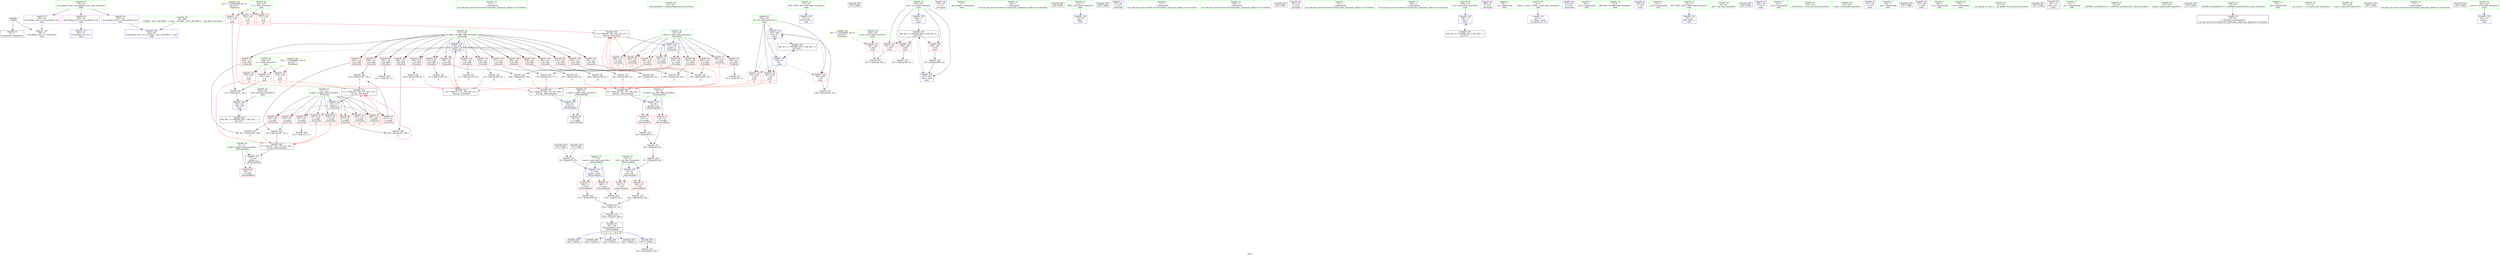 digraph "SVFG" {
	label="SVFG";

	Node0x556ca2ea41d0 [shape=record,color=grey,label="{NodeID: 0\nNullPtr}"];
	Node0x556ca2ea41d0 -> Node0x556ca2ebf990[style=solid];
	Node0x556ca2ea41d0 -> Node0x556ca2ec4af0[style=solid];
	Node0x556ca2ebe770 [shape=record,color=red,label="{NodeID: 97\n148\<--123\n\<--ile.addr\n_Z5reachiii\n}"];
	Node0x556ca2ebe770 -> Node0x556ca2ecd700[style=solid];
	Node0x556ca2ebc7b0 [shape=record,color=green,label="{NodeID: 14\n85\<--1\n\<--dummyObj\nCan only get source location for instruction, argument, global var or function.}"];
	Node0x556ca2ebf2d0 [shape=record,color=red,label="{NodeID: 111\n251\<--224\n\<--x\nmain\n}"];
	Node0x556ca2ebf2d0 -> Node0x556ca2eccf80[style=solid];
	Node0x556ca2ebd570 [shape=record,color=green,label="{NodeID: 28\n63\<--64\n_Z9reachableiii\<--_Z9reachableiii_field_insensitive\n}"];
	Node0x556ca2ee3570 [shape=record,color=black,label="{NodeID: 291\n182 = PHI(65, )\n}"];
	Node0x556ca2ec46f0 [shape=record,color=blue,label="{NodeID: 125\n13\<--11\nBUF_POS\<--\nGlob }"];
	Node0x556ca2ebe1c0 [shape=record,color=green,label="{NodeID: 42\n224\<--225\nx\<--x_field_insensitive\nmain\n}"];
	Node0x556ca2ebe1c0 -> Node0x556ca2ebf2d0[style=solid];
	Node0x556ca2ebe1c0 -> Node0x556ca2ebf3a0[style=solid];
	Node0x556ca2ebe1c0 -> Node0x556ca2ebf470[style=solid];
	Node0x556ca2ee4520 [shape=record,color=black,label="{NodeID: 305\n272 = PHI()\n}"];
	Node0x556ca2ecb300 [shape=record,color=grey,label="{NodeID: 222\n84 = Binary(83, 85, )\n}"];
	Node0x556ca2ecb300 -> Node0x556ca2ecb180[style=solid];
	Node0x556ca2ec5340 [shape=record,color=blue,label="{NodeID: 139\n230\<--11\ntest\<--\nmain\n}"];
	Node0x556ca2ec5340 -> Node0x556ca2ed68f0[style=dashed];
	Node0x556ca2ebfe00 [shape=record,color=purple,label="{NodeID: 56\n153\<--18\n\<--.str\n_Z5reachiii\n}"];
	Node0x556ca2ecc800 [shape=record,color=grey,label="{NodeID: 236\n270 = Binary(269, 85, )\n}"];
	Node0x556ca2ec09f0 [shape=record,color=red,label="{NodeID: 70\n82\<--73\n\<--ile.addr\n_Z9reachableiii\n}"];
	Node0x556ca2ec09f0 -> Node0x556ca2ecb180[style=solid];
	Node0x556ca2ecdd00 [shape=record,color=grey,label="{NodeID: 250\n100 = cmp(98, 99, )\n}"];
	Node0x556ca2ec1550 [shape=record,color=red,label="{NodeID: 84\n202\<--119\n\<--x.addr\n_Z5reachiii\n}"];
	Node0x556ca2ec1550 -> Node0x556ca2ecbc00[style=solid];
	Node0x556ca2eb6660 [shape=record,color=green,label="{NodeID: 1\n7\<--1\n__dso_handle\<--dummyObj\nGlob }"];
	Node0x556ca2ebe840 [shape=record,color=red,label="{NodeID: 98\n150\<--123\n\<--ile.addr\n_Z5reachiii\n}"];
	Node0x556ca2ebe840 -> Node0x556ca2ecd580[style=solid];
	Node0x556ca2ebc870 [shape=record,color=green,label="{NodeID: 15\n88\<--1\n\<--dummyObj\nCan only get source location for instruction, argument, global var or function.}"];
	Node0x556ca2ebf3a0 [shape=record,color=red,label="{NodeID: 112\n258\<--224\n\<--x\nmain\n|{<s0>20}}"];
	Node0x556ca2ebf3a0:s0 -> Node0x556ca2ee46c0[style=solid,color=red];
	Node0x556ca2ebd670 [shape=record,color=green,label="{NodeID: 29\n69\<--70\nx.addr\<--x.addr_field_insensitive\n_Z9reachableiii\n}"];
	Node0x556ca2ebd670 -> Node0x556ca2ec0850[style=solid];
	Node0x556ca2ebd670 -> Node0x556ca2ec4bf0[style=solid];
	Node0x556ca2ee36d0 [shape=record,color=black,label="{NodeID: 292\n192 = PHI()\n}"];
	Node0x556ca2ec47f0 [shape=record,color=blue,label="{NodeID: 126\n15\<--16\nZZZ\<--\nGlob }"];
	Node0x556ca2ebe290 [shape=record,color=green,label="{NodeID: 43\n226\<--227\ny\<--y_field_insensitive\nmain\n}"];
	Node0x556ca2ebe290 -> Node0x556ca2ebf540[style=solid];
	Node0x556ca2ebe290 -> Node0x556ca2ebf610[style=solid];
	Node0x556ca2ebe290 -> Node0x556ca2ec3f70[style=solid];
	Node0x556ca2ee45f0 [shape=record,color=black,label="{NodeID: 306\n278 = PHI()\n}"];
	Node0x556ca2ecb480 [shape=record,color=grey,label="{NodeID: 223\n105 = Binary(104, 88, )\n}"];
	Node0x556ca2ecb480 -> Node0x556ca2ecd880[style=solid];
	Node0x556ca2ec5410 [shape=record,color=blue,label="{NodeID: 140\n232\<--253\nodl\<--add\nmain\n}"];
	Node0x556ca2ec5410 -> Node0x556ca2ed6df0[style=dashed];
	Node0x556ca2ebfed0 [shape=record,color=purple,label="{NodeID: 57\n173\<--20\n\<--.str.1\n_Z5reachiii\n}"];
	Node0x556ca2ecc980 [shape=record,color=grey,label="{NodeID: 237\n266 = Binary(265, 85, )\n}"];
	Node0x556ca2ecc980 -> Node0x556ca2ec5680[style=solid];
	Node0x556ca2ec0ac0 [shape=record,color=red,label="{NodeID: 71\n83\<--73\n\<--ile.addr\n_Z9reachableiii\n}"];
	Node0x556ca2ec0ac0 -> Node0x556ca2ecb300[style=solid];
	Node0x556ca2ecde80 [shape=record,color=grey,label="{NodeID: 251\n129 = cmp(128, 11, )\n}"];
	Node0x556ca2ec1620 [shape=record,color=red,label="{NodeID: 85\n131\<--121\n\<--y.addr\n_Z5reachiii\n}"];
	Node0x556ca2ec1620 -> Node0x556ca2ecda00[style=solid];
	Node0x556ca2eb5710 [shape=record,color=green,label="{NodeID: 2\n11\<--1\n\<--dummyObj\nCan only get source location for instruction, argument, global var or function.}"];
	Node0x556ca2ebe910 [shape=record,color=red,label="{NodeID: 99\n160\<--123\n\<--ile.addr\n_Z5reachiii\n}"];
	Node0x556ca2ebe910 -> Node0x556ca2ecc500[style=solid];
	Node0x556ca2ebc970 [shape=record,color=green,label="{NodeID: 16\n109\<--1\n\<--dummyObj\nCan only get source location for instruction, argument, global var or function.}"];
	Node0x556ca2ebf470 [shape=record,color=red,label="{NodeID: 113\n273\<--224\n\<--x\nmain\n|{<s0>22}}"];
	Node0x556ca2ebf470:s0 -> Node0x556ca2ee59f0[style=solid,color=red];
	Node0x556ca2ebd740 [shape=record,color=green,label="{NodeID: 30\n71\<--72\ny.addr\<--y.addr_field_insensitive\n_Z9reachableiii\n}"];
	Node0x556ca2ebd740 -> Node0x556ca2ec0920[style=solid];
	Node0x556ca2ebd740 -> Node0x556ca2ec4cc0[style=solid];
	Node0x556ca2ee37a0 [shape=record,color=black,label="{NodeID: 293\n48 = PHI()\n}"];
	Node0x556ca2ec48f0 [shape=record,color=blue,label="{NodeID: 127\n292\<--37\nllvm.global_ctors_0\<--\nGlob }"];
	Node0x556ca2ebe360 [shape=record,color=green,label="{NodeID: 44\n228\<--229\ntests\<--tests_field_insensitive\nmain\n}"];
	Node0x556ca2ebe360 -> Node0x556ca2ec4040[style=solid];
	Node0x556ca2ee46c0 [shape=record,color=black,label="{NodeID: 307\n66 = PHI(138, 158, 178, 196, 258, )\n0th arg _Z9reachableiii }"];
	Node0x556ca2ee46c0 -> Node0x556ca2ec4bf0[style=solid];
	Node0x556ca2ecb600 [shape=record,color=grey,label="{NodeID: 224\n103 = Binary(102, 88, )\n}"];
	Node0x556ca2ecb600 -> Node0x556ca2ecd880[style=solid];
	Node0x556ca2ec54e0 [shape=record,color=blue,label="{NodeID: 141\n234\<--11\nile\<--\nmain\n}"];
	Node0x556ca2ec54e0 -> Node0x556ca2ec4380[style=dashed];
	Node0x556ca2ec54e0 -> Node0x556ca2ec4450[style=dashed];
	Node0x556ca2ec54e0 -> Node0x556ca2ec4520[style=dashed];
	Node0x556ca2ec54e0 -> Node0x556ca2ec5680[style=dashed];
	Node0x556ca2ec54e0 -> Node0x556ca2ed72f0[style=dashed];
	Node0x556ca2ebffa0 [shape=record,color=purple,label="{NodeID: 58\n191\<--22\n\<--.str.2\n_Z5reachiii\n}"];
	Node0x556ca2eccb00 [shape=record,color=grey,label="{NodeID: 238\n186 = Binary(184, 185, )\n|{<s0>12}}"];
	Node0x556ca2eccb00:s0 -> Node0x556ca2ee59f0[style=solid,color=red];
	Node0x556ca2ec0b90 [shape=record,color=red,label="{NodeID: 72\n99\<--75\n\<--odl\n_Z9reachableiii\n}"];
	Node0x556ca2ec0b90 -> Node0x556ca2ecdd00[style=solid];
	Node0x556ca2ece000 [shape=record,color=grey,label="{NodeID: 252\n247 = cmp(245, 246, )\n}"];
	Node0x556ca2ec16f0 [shape=record,color=red,label="{NodeID: 86\n139\<--121\n\<--y.addr\n_Z5reachiii\n}"];
	Node0x556ca2ec16f0 -> Node0x556ca2ecbd80[style=solid];
	Node0x556ca2eb57a0 [shape=record,color=green,label="{NodeID: 3\n16\<--1\n\<--dummyObj\nCan only get source location for instruction, argument, global var or function.}"];
	Node0x556ca2ebe9e0 [shape=record,color=red,label="{NodeID: 100\n162\<--123\n\<--ile.addr\n_Z5reachiii\n}"];
	Node0x556ca2ebe9e0 -> Node0x556ca2ecc380[style=solid];
	Node0x556ca2ebca70 [shape=record,color=green,label="{NodeID: 17\n263\<--1\n\<--dummyObj\nCan only get source location for instruction, argument, global var or function.}"];
	Node0x556ca2ebf540 [shape=record,color=red,label="{NodeID: 114\n252\<--226\n\<--y\nmain\n}"];
	Node0x556ca2ebf540 -> Node0x556ca2eccf80[style=solid];
	Node0x556ca2ebd810 [shape=record,color=green,label="{NodeID: 31\n73\<--74\nile.addr\<--ile.addr_field_insensitive\n_Z9reachableiii\n}"];
	Node0x556ca2ebd810 -> Node0x556ca2ec09f0[style=solid];
	Node0x556ca2ebd810 -> Node0x556ca2ec0ac0[style=solid];
	Node0x556ca2ebd810 -> Node0x556ca2ec4d90[style=solid];
	Node0x556ca2ee3870 [shape=record,color=black,label="{NodeID: 294\n91 = PHI()\n}"];
	Node0x556ca2ee3870 -> Node0x556ca2ecb780[style=solid];
	Node0x556ca2ec49f0 [shape=record,color=blue,label="{NodeID: 128\n293\<--38\nllvm.global_ctors_1\<--_GLOBAL__sub_I_Arti1990_1_1.cpp\nGlob }"];
	Node0x556ca2ebe430 [shape=record,color=green,label="{NodeID: 45\n230\<--231\ntest\<--test_field_insensitive\nmain\n}"];
	Node0x556ca2ebe430 -> Node0x556ca2ec4110[style=solid];
	Node0x556ca2ebe430 -> Node0x556ca2ec41e0[style=solid];
	Node0x556ca2ebe430 -> Node0x556ca2ec42b0[style=solid];
	Node0x556ca2ebe430 -> Node0x556ca2ec5340[style=solid];
	Node0x556ca2ebe430 -> Node0x556ca2ec5750[style=solid];
	Node0x556ca2ee4ca0 [shape=record,color=black,label="{NodeID: 308\n67 = PHI(141, 161, 179, 197, 259, )\n1st arg _Z9reachableiii }"];
	Node0x556ca2ee4ca0 -> Node0x556ca2ec4cc0[style=solid];
	Node0x556ca2ecb780 [shape=record,color=grey,label="{NodeID: 225\n96 = Binary(91, 95, )\n}"];
	Node0x556ca2ecb780 -> Node0x556ca2ec4f30[style=solid];
	Node0x556ca2ec55b0 [shape=record,color=blue,label="{NodeID: 142\n236\<--11\nsum\<--\nmain\n}"];
	Node0x556ca2ec55b0 -> Node0x556ca2ed77f0[style=dashed];
	Node0x556ca2ec0070 [shape=record,color=purple,label="{NodeID: 59\n209\<--24\n\<--.str.3\n_Z5reachiii\n}"];
	Node0x556ca2eccc80 [shape=record,color=grey,label="{NodeID: 239\n171 = Binary(170, 85, )\n|{<s0>9}}"];
	Node0x556ca2eccc80:s0 -> Node0x556ca2ee5e70[style=solid,color=red];
	Node0x556ca2ec0c60 [shape=record,color=red,label="{NodeID: 73\n102\<--75\n\<--odl\n_Z9reachableiii\n}"];
	Node0x556ca2ec0c60 -> Node0x556ca2ecb600[style=solid];
	Node0x556ca2ed68f0 [shape=record,color=black,label="{NodeID: 253\nMR_26V_3 = PHI(MR_26V_4, MR_26V_2, )\npts\{231 \}\n}"];
	Node0x556ca2ed68f0 -> Node0x556ca2ec4110[style=dashed];
	Node0x556ca2ed68f0 -> Node0x556ca2ec41e0[style=dashed];
	Node0x556ca2ed68f0 -> Node0x556ca2ec42b0[style=dashed];
	Node0x556ca2ed68f0 -> Node0x556ca2ec5750[style=dashed];
	Node0x556ca2ec17c0 [shape=record,color=red,label="{NodeID: 87\n147\<--121\n\<--y.addr\n_Z5reachiii\n}"];
	Node0x556ca2ec17c0 -> Node0x556ca2ecd700[style=solid];
	Node0x556ca2eb5530 [shape=record,color=green,label="{NodeID: 4\n18\<--1\n.str\<--dummyObj\nGlob }"];
	Node0x556ca2ebeab0 [shape=record,color=red,label="{NodeID: 101\n168\<--123\n\<--ile.addr\n_Z5reachiii\n}"];
	Node0x556ca2ebeab0 -> Node0x556ca2ecce00[style=solid];
	Node0x556ca2ebcb70 [shape=record,color=green,label="{NodeID: 18\n4\<--6\n_ZStL8__ioinit\<--_ZStL8__ioinit_field_insensitive\nGlob }"];
	Node0x556ca2ebcb70 -> Node0x556ca2ebfd30[style=solid];
	Node0x556ca2ebf610 [shape=record,color=red,label="{NodeID: 115\n259\<--226\n\<--y\nmain\n|{<s0>20}}"];
	Node0x556ca2ebf610:s0 -> Node0x556ca2ee4ca0[style=solid,color=red];
	Node0x556ca2ebd8e0 [shape=record,color=green,label="{NodeID: 32\n75\<--76\nodl\<--odl_field_insensitive\n_Z9reachableiii\n}"];
	Node0x556ca2ebd8e0 -> Node0x556ca2ec0b90[style=solid];
	Node0x556ca2ebd8e0 -> Node0x556ca2ec0c60[style=solid];
	Node0x556ca2ebd8e0 -> Node0x556ca2ec4e60[style=solid];
	Node0x556ca2ee39d0 [shape=record,color=black,label="{NodeID: 295\n95 = PHI()\n}"];
	Node0x556ca2ee39d0 -> Node0x556ca2ecb780[style=solid];
	Node0x556ca2ec4af0 [shape=record,color=blue, style = dotted,label="{NodeID: 129\n294\<--3\nllvm.global_ctors_2\<--dummyVal\nGlob }"];
	Node0x556ca2ebe500 [shape=record,color=green,label="{NodeID: 46\n232\<--233\nodl\<--odl_field_insensitive\nmain\n}"];
	Node0x556ca2ebe500 -> Node0x556ca2ec5410[style=solid];
	Node0x556ca2ee5480 [shape=record,color=black,label="{NodeID: 309\n68 = PHI(143, 163, 181, 199, 260, )\n2nd arg _Z9reachableiii }"];
	Node0x556ca2ee5480 -> Node0x556ca2ec4d90[style=solid];
	Node0x556ca2ecb900 [shape=record,color=grey,label="{NodeID: 226\n281 = Binary(280, 85, )\n}"];
	Node0x556ca2ecb900 -> Node0x556ca2ec5750[style=solid];
	Node0x556ca2ec5680 [shape=record,color=blue,label="{NodeID: 143\n234\<--266\nile\<--inc\nmain\n}"];
	Node0x556ca2ec5680 -> Node0x556ca2ec4380[style=dashed];
	Node0x556ca2ec5680 -> Node0x556ca2ec4450[style=dashed];
	Node0x556ca2ec5680 -> Node0x556ca2ec4520[style=dashed];
	Node0x556ca2ec5680 -> Node0x556ca2ec5680[style=dashed];
	Node0x556ca2ec5680 -> Node0x556ca2ed72f0[style=dashed];
	Node0x556ca2ec0140 [shape=record,color=purple,label="{NodeID: 60\n212\<--26\n\<--.str.4\n_Z5reachiii\n}"];
	Node0x556ca2ecce00 [shape=record,color=grey,label="{NodeID: 240\n169 = Binary(167, 168, )\n|{<s0>9}}"];
	Node0x556ca2ecce00:s0 -> Node0x556ca2ee5c30[style=solid,color=red];
	Node0x556ca2ec0d30 [shape=record,color=red,label="{NodeID: 74\n98\<--77\n\<--suma\n_Z9reachableiii\n}"];
	Node0x556ca2ec0d30 -> Node0x556ca2ecdd00[style=solid];
	Node0x556ca2ed6df0 [shape=record,color=black,label="{NodeID: 254\nMR_28V_2 = PHI(MR_28V_3, MR_28V_1, )\npts\{233 \}\n}"];
	Node0x556ca2ed6df0 -> Node0x556ca2ec5410[style=dashed];
	Node0x556ca2ec1890 [shape=record,color=red,label="{NodeID: 88\n159\<--121\n\<--y.addr\n_Z5reachiii\n}"];
	Node0x556ca2ec1890 -> Node0x556ca2ecc500[style=solid];
	Node0x556ca2eb55c0 [shape=record,color=green,label="{NodeID: 5\n20\<--1\n.str.1\<--dummyObj\nGlob }"];
	Node0x556ca2ebeb80 [shape=record,color=red,label="{NodeID: 102\n170\<--123\n\<--ile.addr\n_Z5reachiii\n}"];
	Node0x556ca2ebeb80 -> Node0x556ca2eccc80[style=solid];
	Node0x556ca2ebcc70 [shape=record,color=green,label="{NodeID: 19\n8\<--9\nBUFOR\<--BUFOR_field_insensitive\nGlob }"];
	Node0x556ca2ec3f70 [shape=record,color=red,label="{NodeID: 116\n274\<--226\n\<--y\nmain\n|{<s0>22}}"];
	Node0x556ca2ec3f70:s0 -> Node0x556ca2ee5c30[style=solid,color=red];
	Node0x556ca2ebd9b0 [shape=record,color=green,label="{NodeID: 33\n77\<--78\nsuma\<--suma_field_insensitive\n_Z9reachableiii\n}"];
	Node0x556ca2ebd9b0 -> Node0x556ca2ec0d30[style=solid];
	Node0x556ca2ebd9b0 -> Node0x556ca2ec0e00[style=solid];
	Node0x556ca2ebd9b0 -> Node0x556ca2ec4f30[style=solid];
	Node0x556ca2ee3ad0 [shape=record,color=black,label="{NodeID: 296\n144 = PHI(65, )\n}"];
	Node0x556ca2ec4bf0 [shape=record,color=blue,label="{NodeID: 130\n69\<--66\nx.addr\<--x\n_Z9reachableiii\n}"];
	Node0x556ca2ec4bf0 -> Node0x556ca2ec0850[style=dashed];
	Node0x556ca2ebe5d0 [shape=record,color=green,label="{NodeID: 47\n234\<--235\nile\<--ile_field_insensitive\nmain\n}"];
	Node0x556ca2ebe5d0 -> Node0x556ca2ec4380[style=solid];
	Node0x556ca2ebe5d0 -> Node0x556ca2ec4450[style=solid];
	Node0x556ca2ebe5d0 -> Node0x556ca2ec4520[style=solid];
	Node0x556ca2ebe5d0 -> Node0x556ca2ec54e0[style=solid];
	Node0x556ca2ebe5d0 -> Node0x556ca2ec5680[style=solid];
	Node0x556ca2ee59f0 [shape=record,color=black,label="{NodeID: 310\n116 = PHI(146, 166, 186, 204, 273, )\n0th arg _Z5reachiii }"];
	Node0x556ca2ee59f0 -> Node0x556ca2ec5000[style=solid];
	Node0x556ca2ecba80 [shape=record,color=grey,label="{NodeID: 227\n178 = Binary(176, 177, )\n|{<s0>11}}"];
	Node0x556ca2ecba80:s0 -> Node0x556ca2ee46c0[style=solid,color=red];
	Node0x556ca2ec5750 [shape=record,color=blue,label="{NodeID: 144\n230\<--281\ntest\<--inc6\nmain\n}"];
	Node0x556ca2ec5750 -> Node0x556ca2ed68f0[style=dashed];
	Node0x556ca2ec0210 [shape=record,color=purple,label="{NodeID: 61\n239\<--28\n\<--.str.5\nmain\n}"];
	Node0x556ca2eccf80 [shape=record,color=grey,label="{NodeID: 241\n253 = Binary(251, 252, )\n}"];
	Node0x556ca2eccf80 -> Node0x556ca2ec5410[style=solid];
	Node0x556ca2ec0e00 [shape=record,color=red,label="{NodeID: 75\n104\<--77\n\<--suma\n_Z9reachableiii\n}"];
	Node0x556ca2ec0e00 -> Node0x556ca2ecb480[style=solid];
	Node0x556ca2ed72f0 [shape=record,color=black,label="{NodeID: 255\nMR_30V_2 = PHI(MR_30V_4, MR_30V_1, )\npts\{235 \}\n}"];
	Node0x556ca2ed72f0 -> Node0x556ca2ec54e0[style=dashed];
	Node0x556ca2ec1960 [shape=record,color=red,label="{NodeID: 89\n167\<--121\n\<--y.addr\n_Z5reachiii\n}"];
	Node0x556ca2ec1960 -> Node0x556ca2ecce00[style=solid];
	Node0x556ca2ea4030 [shape=record,color=green,label="{NodeID: 6\n22\<--1\n.str.2\<--dummyObj\nGlob }"];
	Node0x556ca2ebec50 [shape=record,color=red,label="{NodeID: 103\n177\<--123\n\<--ile.addr\n_Z5reachiii\n}"];
	Node0x556ca2ebec50 -> Node0x556ca2ecba80[style=solid];
	Node0x556ca2ebcd70 [shape=record,color=green,label="{NodeID: 20\n10\<--12\nBUF_SIZE\<--BUF_SIZE_field_insensitive\nGlob }"];
	Node0x556ca2ebcd70 -> Node0x556ca2ec45f0[style=solid];
	Node0x556ca2ec4040 [shape=record,color=red,label="{NodeID: 117\n246\<--228\n\<--tests\nmain\n}"];
	Node0x556ca2ec4040 -> Node0x556ca2ece000[style=solid];
	Node0x556ca2ebda80 [shape=record,color=green,label="{NodeID: 34\n92\<--93\nabs\<--abs_field_insensitive\n}"];
	Node0x556ca2ee3bd0 [shape=record,color=black,label="{NodeID: 297\n154 = PHI()\n}"];
	Node0x556ca2ec4cc0 [shape=record,color=blue,label="{NodeID: 131\n71\<--67\ny.addr\<--y\n_Z9reachableiii\n}"];
	Node0x556ca2ec4cc0 -> Node0x556ca2ec0920[style=dashed];
	Node0x556ca2ebf6c0 [shape=record,color=green,label="{NodeID: 48\n236\<--237\nsum\<--sum_field_insensitive\nmain\n}"];
	Node0x556ca2ebf6c0 -> Node0x556ca2ec55b0[style=solid];
	Node0x556ca2ee5c30 [shape=record,color=black,label="{NodeID: 311\n117 = PHI(149, 169, 187, 205, 274, )\n1st arg _Z5reachiii }"];
	Node0x556ca2ee5c30 -> Node0x556ca2ec50d0[style=solid];
	Node0x556ca2ecbc00 [shape=record,color=grey,label="{NodeID: 228\n204 = Binary(202, 203, )\n|{<s0>15}}"];
	Node0x556ca2ecbc00:s0 -> Node0x556ca2ee59f0[style=solid,color=red];
	Node0x556ca2ec02e0 [shape=record,color=purple,label="{NodeID: 62\n249\<--30\n\<--.str.6\nmain\n}"];
	Node0x556ca2ecd100 [shape=record,color=grey,label="{NodeID: 242\n199 = Binary(198, 85, )\n|{<s0>14}}"];
	Node0x556ca2ecd100:s0 -> Node0x556ca2ee5480[style=solid,color=red];
	Node0x556ca2ec0ed0 [shape=record,color=red,label="{NodeID: 76\n128\<--119\n\<--x.addr\n_Z5reachiii\n}"];
	Node0x556ca2ec0ed0 -> Node0x556ca2ecde80[style=solid];
	Node0x556ca2ed77f0 [shape=record,color=black,label="{NodeID: 256\nMR_32V_2 = PHI(MR_32V_3, MR_32V_1, )\npts\{237 \}\n}"];
	Node0x556ca2ed77f0 -> Node0x556ca2ec55b0[style=dashed];
	Node0x556ca2ec1a30 [shape=record,color=red,label="{NodeID: 90\n179\<--121\n\<--y.addr\n_Z5reachiii\n|{<s0>11}}"];
	Node0x556ca2ec1a30:s0 -> Node0x556ca2ee4ca0[style=solid,color=red];
	Node0x556ca2ea40c0 [shape=record,color=green,label="{NodeID: 7\n24\<--1\n.str.3\<--dummyObj\nGlob }"];
	Node0x556ca2ebed20 [shape=record,color=red,label="{NodeID: 104\n180\<--123\n\<--ile.addr\n_Z5reachiii\n}"];
	Node0x556ca2ebed20 -> Node0x556ca2ecc080[style=solid];
	Node0x556ca2ebce70 [shape=record,color=green,label="{NodeID: 21\n13\<--14\nBUF_POS\<--BUF_POS_field_insensitive\nGlob }"];
	Node0x556ca2ebce70 -> Node0x556ca2ec46f0[style=solid];
	Node0x556ca2ec4110 [shape=record,color=red,label="{NodeID: 118\n245\<--230\n\<--test\nmain\n}"];
	Node0x556ca2ec4110 -> Node0x556ca2ece000[style=solid];
	Node0x556ca2ebdb80 [shape=record,color=green,label="{NodeID: 35\n113\<--114\n_Z5reachiii\<--_Z5reachiii_field_insensitive\n}"];
	Node0x556ca2ee3ca0 [shape=record,color=black,label="{NodeID: 298\n164 = PHI(65, )\n}"];
	Node0x556ca2ec4d90 [shape=record,color=blue,label="{NodeID: 132\n73\<--68\nile.addr\<--ile\n_Z9reachableiii\n}"];
	Node0x556ca2ec4d90 -> Node0x556ca2ec09f0[style=dashed];
	Node0x556ca2ec4d90 -> Node0x556ca2ec0ac0[style=dashed];
	Node0x556ca2ebf790 [shape=record,color=green,label="{NodeID: 49\n241\<--242\nscanf\<--scanf_field_insensitive\n}"];
	Node0x556ca2ee5e70 [shape=record,color=black,label="{NodeID: 312\n118 = PHI(151, 171, 189, 207, 275, )\n2nd arg _Z5reachiii }"];
	Node0x556ca2ee5e70 -> Node0x556ca2ec51a0[style=solid];
	Node0x556ca2ecbd80 [shape=record,color=grey,label="{NodeID: 229\n141 = Binary(139, 140, )\n|{<s0>5}}"];
	Node0x556ca2ecbd80:s0 -> Node0x556ca2ee4ca0[style=solid,color=red];
	Node0x556ca2ec03b0 [shape=record,color=purple,label="{NodeID: 63\n271\<--32\n\<--.str.7\nmain\n}"];
	Node0x556ca2ecd280 [shape=record,color=grey,label="{NodeID: 243\n196 = Binary(194, 195, )\n|{<s0>14}}"];
	Node0x556ca2ecd280:s0 -> Node0x556ca2ee46c0[style=solid,color=red];
	Node0x556ca2ec0fa0 [shape=record,color=red,label="{NodeID: 77\n138\<--119\n\<--x.addr\n_Z5reachiii\n|{<s0>5}}"];
	Node0x556ca2ec0fa0:s0 -> Node0x556ca2ee46c0[style=solid,color=red];
	Node0x556ca2ec1b00 [shape=record,color=red,label="{NodeID: 91\n187\<--121\n\<--y.addr\n_Z5reachiii\n|{<s0>12}}"];
	Node0x556ca2ec1b00:s0 -> Node0x556ca2ee5c30[style=solid,color=red];
	Node0x556ca2ebbc10 [shape=record,color=green,label="{NodeID: 8\n26\<--1\n.str.4\<--dummyObj\nGlob }"];
	Node0x556ca2ebedf0 [shape=record,color=red,label="{NodeID: 105\n185\<--123\n\<--ile.addr\n_Z5reachiii\n}"];
	Node0x556ca2ebedf0 -> Node0x556ca2eccb00[style=solid];
	Node0x556ca2ebcf70 [shape=record,color=green,label="{NodeID: 22\n15\<--17\nZZZ\<--ZZZ_field_insensitive\nGlob }"];
	Node0x556ca2ebcf70 -> Node0x556ca2ec47f0[style=solid];
	Node0x556ca2ec41e0 [shape=record,color=red,label="{NodeID: 119\n269\<--230\n\<--test\nmain\n}"];
	Node0x556ca2ec41e0 -> Node0x556ca2ecc800[style=solid];
	Node0x556ca2ebdc80 [shape=record,color=green,label="{NodeID: 36\n119\<--120\nx.addr\<--x.addr_field_insensitive\n_Z5reachiii\n}"];
	Node0x556ca2ebdc80 -> Node0x556ca2ec0ed0[style=solid];
	Node0x556ca2ebdc80 -> Node0x556ca2ec0fa0[style=solid];
	Node0x556ca2ebdc80 -> Node0x556ca2ec1070[style=solid];
	Node0x556ca2ebdc80 -> Node0x556ca2ec1140[style=solid];
	Node0x556ca2ebdc80 -> Node0x556ca2ec1210[style=solid];
	Node0x556ca2ebdc80 -> Node0x556ca2ec12e0[style=solid];
	Node0x556ca2ebdc80 -> Node0x556ca2ec13b0[style=solid];
	Node0x556ca2ebdc80 -> Node0x556ca2ec1480[style=solid];
	Node0x556ca2ebdc80 -> Node0x556ca2ec1550[style=solid];
	Node0x556ca2ebdc80 -> Node0x556ca2ec5000[style=solid];
	Node0x556ca2ee3e10 [shape=record,color=black,label="{NodeID: 299\n174 = PHI()\n}"];
	Node0x556ca2ec4e60 [shape=record,color=blue,label="{NodeID: 133\n75\<--87\nodl\<--div\n_Z9reachableiii\n}"];
	Node0x556ca2ec4e60 -> Node0x556ca2ec0b90[style=dashed];
	Node0x556ca2ec4e60 -> Node0x556ca2ec0c60[style=dashed];
	Node0x556ca2ebf890 [shape=record,color=green,label="{NodeID: 50\n38\<--288\n_GLOBAL__sub_I_Arti1990_1_1.cpp\<--_GLOBAL__sub_I_Arti1990_1_1.cpp_field_insensitive\n}"];
	Node0x556ca2ebf890 -> Node0x556ca2ec49f0[style=solid];
	Node0x556ca2ecbf00 [shape=record,color=grey,label="{NodeID: 230\n207 = Binary(206, 85, )\n|{<s0>15}}"];
	Node0x556ca2ecbf00:s0 -> Node0x556ca2ee5e70[style=solid,color=red];
	Node0x556ca2ec0480 [shape=record,color=purple,label="{NodeID: 64\n277\<--34\n\<--.str.8\nmain\n}"];
	Node0x556ca2ecd400 [shape=record,color=grey,label="{NodeID: 244\n143 = Binary(142, 85, )\n|{<s0>5}}"];
	Node0x556ca2ecd400:s0 -> Node0x556ca2ee5480[style=solid,color=red];
	Node0x556ca2ec1070 [shape=record,color=red,label="{NodeID: 78\n146\<--119\n\<--x.addr\n_Z5reachiii\n|{<s0>6}}"];
	Node0x556ca2ec1070:s0 -> Node0x556ca2ee59f0[style=solid,color=red];
	Node0x556ca2ec1bd0 [shape=record,color=red,label="{NodeID: 92\n197\<--121\n\<--y.addr\n_Z5reachiii\n|{<s0>14}}"];
	Node0x556ca2ec1bd0:s0 -> Node0x556ca2ee4ca0[style=solid,color=red];
	Node0x556ca2ebbce0 [shape=record,color=green,label="{NodeID: 9\n28\<--1\n.str.5\<--dummyObj\nGlob }"];
	Node0x556ca2ebeec0 [shape=record,color=red,label="{NodeID: 106\n188\<--123\n\<--ile.addr\n_Z5reachiii\n}"];
	Node0x556ca2ebeec0 -> Node0x556ca2ecc680[style=solid];
	Node0x556ca2ebd070 [shape=record,color=green,label="{NodeID: 23\n36\<--40\nllvm.global_ctors\<--llvm.global_ctors_field_insensitive\nGlob }"];
	Node0x556ca2ebd070 -> Node0x556ca2ec0550[style=solid];
	Node0x556ca2ebd070 -> Node0x556ca2ec0650[style=solid];
	Node0x556ca2ebd070 -> Node0x556ca2ec0750[style=solid];
	Node0x556ca2ec42b0 [shape=record,color=red,label="{NodeID: 120\n280\<--230\n\<--test\nmain\n}"];
	Node0x556ca2ec42b0 -> Node0x556ca2ecb900[style=solid];
	Node0x556ca2ebdd50 [shape=record,color=green,label="{NodeID: 37\n121\<--122\ny.addr\<--y.addr_field_insensitive\n_Z5reachiii\n}"];
	Node0x556ca2ebdd50 -> Node0x556ca2ec1620[style=solid];
	Node0x556ca2ebdd50 -> Node0x556ca2ec16f0[style=solid];
	Node0x556ca2ebdd50 -> Node0x556ca2ec17c0[style=solid];
	Node0x556ca2ebdd50 -> Node0x556ca2ec1890[style=solid];
	Node0x556ca2ebdd50 -> Node0x556ca2ec1960[style=solid];
	Node0x556ca2ebdd50 -> Node0x556ca2ec1a30[style=solid];
	Node0x556ca2ebdd50 -> Node0x556ca2ec1b00[style=solid];
	Node0x556ca2ebdd50 -> Node0x556ca2ec1bd0[style=solid];
	Node0x556ca2ebdd50 -> Node0x556ca2ec1ca0[style=solid];
	Node0x556ca2ebdd50 -> Node0x556ca2ec50d0[style=solid];
	Node0x556ca2ee3ee0 [shape=record,color=black,label="{NodeID: 300\n200 = PHI(65, )\n}"];
	Node0x556ca2ec4f30 [shape=record,color=blue,label="{NodeID: 134\n77\<--96\nsuma\<--add2\n_Z9reachableiii\n}"];
	Node0x556ca2ec4f30 -> Node0x556ca2ec0d30[style=dashed];
	Node0x556ca2ec4f30 -> Node0x556ca2ec0e00[style=dashed];
	Node0x556ca2ebf990 [shape=record,color=black,label="{NodeID: 51\n2\<--3\ndummyVal\<--dummyVal\n}"];
	Node0x556ca2ecc080 [shape=record,color=grey,label="{NodeID: 231\n181 = Binary(180, 85, )\n|{<s0>11}}"];
	Node0x556ca2ecc080:s0 -> Node0x556ca2ee5480[style=solid,color=red];
	Node0x556ca2ec0550 [shape=record,color=purple,label="{NodeID: 65\n292\<--36\nllvm.global_ctors_0\<--llvm.global_ctors\nGlob }"];
	Node0x556ca2ec0550 -> Node0x556ca2ec48f0[style=solid];
	Node0x556ca2ecd580 [shape=record,color=grey,label="{NodeID: 245\n151 = Binary(150, 85, )\n|{<s0>6}}"];
	Node0x556ca2ecd580:s0 -> Node0x556ca2ee5e70[style=solid,color=red];
	Node0x556ca2ec1140 [shape=record,color=red,label="{NodeID: 79\n158\<--119\n\<--x.addr\n_Z5reachiii\n|{<s0>8}}"];
	Node0x556ca2ec1140:s0 -> Node0x556ca2ee46c0[style=solid,color=red];
	Node0x556ca2ed8d10 [shape=record,color=yellow,style=double,label="{NodeID: 259\n20V_1 = ENCHI(MR_20V_0)\npts\{225 \}\nFun[main]}"];
	Node0x556ca2ed8d10 -> Node0x556ca2ebf2d0[style=dashed];
	Node0x556ca2ed8d10 -> Node0x556ca2ebf3a0[style=dashed];
	Node0x556ca2ed8d10 -> Node0x556ca2ebf470[style=dashed];
	Node0x556ca2ec1ca0 [shape=record,color=red,label="{NodeID: 93\n205\<--121\n\<--y.addr\n_Z5reachiii\n|{<s0>15}}"];
	Node0x556ca2ec1ca0:s0 -> Node0x556ca2ee5c30[style=solid,color=red];
	Node0x556ca2ebbdb0 [shape=record,color=green,label="{NodeID: 10\n30\<--1\n.str.6\<--dummyObj\nGlob }"];
	Node0x556ca2ebef90 [shape=record,color=red,label="{NodeID: 107\n195\<--123\n\<--ile.addr\n_Z5reachiii\n}"];
	Node0x556ca2ebef90 -> Node0x556ca2ecd280[style=solid];
	Node0x556ca2ebd170 [shape=record,color=green,label="{NodeID: 24\n41\<--42\n__cxx_global_var_init\<--__cxx_global_var_init_field_insensitive\n}"];
	Node0x556ca2ec4380 [shape=record,color=red,label="{NodeID: 121\n260\<--234\n\<--ile\nmain\n|{<s0>20}}"];
	Node0x556ca2ec4380:s0 -> Node0x556ca2ee5480[style=solid,color=red];
	Node0x556ca2ebde20 [shape=record,color=green,label="{NodeID: 38\n123\<--124\nile.addr\<--ile.addr_field_insensitive\n_Z5reachiii\n}"];
	Node0x556ca2ebde20 -> Node0x556ca2ec1d70[style=solid];
	Node0x556ca2ebde20 -> Node0x556ca2ec1e40[style=solid];
	Node0x556ca2ebde20 -> Node0x556ca2ebe6a0[style=solid];
	Node0x556ca2ebde20 -> Node0x556ca2ebe770[style=solid];
	Node0x556ca2ebde20 -> Node0x556ca2ebe840[style=solid];
	Node0x556ca2ebde20 -> Node0x556ca2ebe910[style=solid];
	Node0x556ca2ebde20 -> Node0x556ca2ebe9e0[style=solid];
	Node0x556ca2ebde20 -> Node0x556ca2ebeab0[style=solid];
	Node0x556ca2ebde20 -> Node0x556ca2ebeb80[style=solid];
	Node0x556ca2ebde20 -> Node0x556ca2ebec50[style=solid];
	Node0x556ca2ebde20 -> Node0x556ca2ebed20[style=solid];
	Node0x556ca2ebde20 -> Node0x556ca2ebedf0[style=solid];
	Node0x556ca2ebde20 -> Node0x556ca2ebeec0[style=solid];
	Node0x556ca2ebde20 -> Node0x556ca2ebef90[style=solid];
	Node0x556ca2ebde20 -> Node0x556ca2ebf060[style=solid];
	Node0x556ca2ebde20 -> Node0x556ca2ebf130[style=solid];
	Node0x556ca2ebde20 -> Node0x556ca2ebf200[style=solid];
	Node0x556ca2ebde20 -> Node0x556ca2ec51a0[style=solid];
	Node0x556ca2ee4050 [shape=record,color=black,label="{NodeID: 301\n210 = PHI()\n}"];
	Node0x556ca2ec5000 [shape=record,color=blue,label="{NodeID: 135\n119\<--116\nx.addr\<--x\n_Z5reachiii\n}"];
	Node0x556ca2ec5000 -> Node0x556ca2ec0ed0[style=dashed];
	Node0x556ca2ec5000 -> Node0x556ca2ec0fa0[style=dashed];
	Node0x556ca2ec5000 -> Node0x556ca2ec1070[style=dashed];
	Node0x556ca2ec5000 -> Node0x556ca2ec1140[style=dashed];
	Node0x556ca2ec5000 -> Node0x556ca2ec1210[style=dashed];
	Node0x556ca2ec5000 -> Node0x556ca2ec12e0[style=dashed];
	Node0x556ca2ec5000 -> Node0x556ca2ec13b0[style=dashed];
	Node0x556ca2ec5000 -> Node0x556ca2ec1480[style=dashed];
	Node0x556ca2ec5000 -> Node0x556ca2ec1550[style=dashed];
	Node0x556ca2ebfa90 [shape=record,color=black,label="{NodeID: 52\n221\<--11\nmain_ret\<--\nmain\n}"];
	Node0x556ca2ecc200 [shape=record,color=grey,label="{NodeID: 232\n262 = Binary(261, 263, )\n}"];
	Node0x556ca2ec0650 [shape=record,color=purple,label="{NodeID: 66\n293\<--36\nllvm.global_ctors_1\<--llvm.global_ctors\nGlob }"];
	Node0x556ca2ec0650 -> Node0x556ca2ec49f0[style=solid];
	Node0x556ca2ecd700 [shape=record,color=grey,label="{NodeID: 246\n149 = Binary(147, 148, )\n|{<s0>6}}"];
	Node0x556ca2ecd700:s0 -> Node0x556ca2ee5c30[style=solid,color=red];
	Node0x556ca2ec1210 [shape=record,color=red,label="{NodeID: 80\n166\<--119\n\<--x.addr\n_Z5reachiii\n|{<s0>9}}"];
	Node0x556ca2ec1210:s0 -> Node0x556ca2ee59f0[style=solid,color=red];
	Node0x556ca2ed8df0 [shape=record,color=yellow,style=double,label="{NodeID: 260\n22V_1 = ENCHI(MR_22V_0)\npts\{227 \}\nFun[main]}"];
	Node0x556ca2ed8df0 -> Node0x556ca2ebf540[style=dashed];
	Node0x556ca2ed8df0 -> Node0x556ca2ebf610[style=dashed];
	Node0x556ca2ed8df0 -> Node0x556ca2ec3f70[style=dashed];
	Node0x556ca2ec1d70 [shape=record,color=red,label="{NodeID: 94\n134\<--123\n\<--ile.addr\n_Z5reachiii\n}"];
	Node0x556ca2ec1d70 -> Node0x556ca2ecdb80[style=solid];
	Node0x556ca2ebc600 [shape=record,color=green,label="{NodeID: 11\n32\<--1\n.str.7\<--dummyObj\nGlob }"];
	Node0x556ca2ebf060 [shape=record,color=red,label="{NodeID: 108\n198\<--123\n\<--ile.addr\n_Z5reachiii\n}"];
	Node0x556ca2ebf060 -> Node0x556ca2ecd100[style=solid];
	Node0x556ca2ebd270 [shape=record,color=green,label="{NodeID: 25\n45\<--46\n_ZNSt8ios_base4InitC1Ev\<--_ZNSt8ios_base4InitC1Ev_field_insensitive\n}"];
	Node0x556ca2ec4450 [shape=record,color=red,label="{NodeID: 122\n265\<--234\n\<--ile\nmain\n}"];
	Node0x556ca2ec4450 -> Node0x556ca2ecc980[style=solid];
	Node0x556ca2ebdef0 [shape=record,color=green,label="{NodeID: 39\n155\<--156\nprintf\<--printf_field_insensitive\n}"];
	Node0x556ca2ee4120 [shape=record,color=black,label="{NodeID: 302\n213 = PHI()\n}"];
	Node0x556ca2c2bcc0 [shape=record,color=black,label="{NodeID: 219\n108 = PHI(109, 106, )\n}"];
	Node0x556ca2c2bcc0 -> Node0x556ca2ebfc60[style=solid];
	Node0x556ca2ec50d0 [shape=record,color=blue,label="{NodeID: 136\n121\<--117\ny.addr\<--y\n_Z5reachiii\n}"];
	Node0x556ca2ec50d0 -> Node0x556ca2ec1620[style=dashed];
	Node0x556ca2ec50d0 -> Node0x556ca2ec16f0[style=dashed];
	Node0x556ca2ec50d0 -> Node0x556ca2ec17c0[style=dashed];
	Node0x556ca2ec50d0 -> Node0x556ca2ec1890[style=dashed];
	Node0x556ca2ec50d0 -> Node0x556ca2ec1960[style=dashed];
	Node0x556ca2ec50d0 -> Node0x556ca2ec1a30[style=dashed];
	Node0x556ca2ec50d0 -> Node0x556ca2ec1b00[style=dashed];
	Node0x556ca2ec50d0 -> Node0x556ca2ec1bd0[style=dashed];
	Node0x556ca2ec50d0 -> Node0x556ca2ec1ca0[style=dashed];
	Node0x556ca2ebfb60 [shape=record,color=black,label="{NodeID: 53\n49\<--50\n\<--_ZNSt8ios_base4InitD1Ev\nCan only get source location for instruction, argument, global var or function.}"];
	Node0x556ca2ecc380 [shape=record,color=grey,label="{NodeID: 233\n163 = Binary(162, 85, )\n|{<s0>8}}"];
	Node0x556ca2ecc380:s0 -> Node0x556ca2ee5480[style=solid,color=red];
	Node0x556ca2ec0750 [shape=record,color=purple,label="{NodeID: 67\n294\<--36\nllvm.global_ctors_2\<--llvm.global_ctors\nGlob }"];
	Node0x556ca2ec0750 -> Node0x556ca2ec4af0[style=solid];
	Node0x556ca2ecd880 [shape=record,color=grey,label="{NodeID: 247\n106 = cmp(103, 105, )\n}"];
	Node0x556ca2ecd880 -> Node0x556ca2c2bcc0[style=solid];
	Node0x556ca2ec12e0 [shape=record,color=red,label="{NodeID: 81\n176\<--119\n\<--x.addr\n_Z5reachiii\n}"];
	Node0x556ca2ec12e0 -> Node0x556ca2ecba80[style=solid];
	Node0x556ca2ed8ed0 [shape=record,color=yellow,style=double,label="{NodeID: 261\n24V_1 = ENCHI(MR_24V_0)\npts\{229 \}\nFun[main]}"];
	Node0x556ca2ed8ed0 -> Node0x556ca2ec4040[style=dashed];
	Node0x556ca2ec1e40 [shape=record,color=red,label="{NodeID: 95\n140\<--123\n\<--ile.addr\n_Z5reachiii\n}"];
	Node0x556ca2ec1e40 -> Node0x556ca2ecbd80[style=solid];
	Node0x556ca2ebc690 [shape=record,color=green,label="{NodeID: 12\n34\<--1\n.str.8\<--dummyObj\nGlob }"];
	Node0x556ca2ebf130 [shape=record,color=red,label="{NodeID: 109\n203\<--123\n\<--ile.addr\n_Z5reachiii\n}"];
	Node0x556ca2ebf130 -> Node0x556ca2ecbc00[style=solid];
	Node0x556ca2ebd370 [shape=record,color=green,label="{NodeID: 26\n51\<--52\n__cxa_atexit\<--__cxa_atexit_field_insensitive\n}"];
	Node0x556ca2ec4520 [shape=record,color=red,label="{NodeID: 123\n275\<--234\n\<--ile\nmain\n|{<s0>22}}"];
	Node0x556ca2ec4520:s0 -> Node0x556ca2ee5e70[style=solid,color=red];
	Node0x556ca2ebdff0 [shape=record,color=green,label="{NodeID: 40\n219\<--220\nmain\<--main_field_insensitive\n}"];
	Node0x556ca2ee41f0 [shape=record,color=black,label="{NodeID: 303\n250 = PHI()\n}"];
	Node0x556ca2ecb000 [shape=record,color=grey,label="{NodeID: 220\n87 = Binary(86, 88, )\n}"];
	Node0x556ca2ecb000 -> Node0x556ca2ec4e60[style=solid];
	Node0x556ca2ec51a0 [shape=record,color=blue,label="{NodeID: 137\n123\<--118\nile.addr\<--ile\n_Z5reachiii\n}"];
	Node0x556ca2ec51a0 -> Node0x556ca2ec1d70[style=dashed];
	Node0x556ca2ec51a0 -> Node0x556ca2ec1e40[style=dashed];
	Node0x556ca2ec51a0 -> Node0x556ca2ebe6a0[style=dashed];
	Node0x556ca2ec51a0 -> Node0x556ca2ebe770[style=dashed];
	Node0x556ca2ec51a0 -> Node0x556ca2ebe840[style=dashed];
	Node0x556ca2ec51a0 -> Node0x556ca2ebe910[style=dashed];
	Node0x556ca2ec51a0 -> Node0x556ca2ebe9e0[style=dashed];
	Node0x556ca2ec51a0 -> Node0x556ca2ebeab0[style=dashed];
	Node0x556ca2ec51a0 -> Node0x556ca2ebeb80[style=dashed];
	Node0x556ca2ec51a0 -> Node0x556ca2ebec50[style=dashed];
	Node0x556ca2ec51a0 -> Node0x556ca2ebed20[style=dashed];
	Node0x556ca2ec51a0 -> Node0x556ca2ebedf0[style=dashed];
	Node0x556ca2ec51a0 -> Node0x556ca2ebeec0[style=dashed];
	Node0x556ca2ec51a0 -> Node0x556ca2ebef90[style=dashed];
	Node0x556ca2ec51a0 -> Node0x556ca2ebf060[style=dashed];
	Node0x556ca2ec51a0 -> Node0x556ca2ebf130[style=dashed];
	Node0x556ca2ec51a0 -> Node0x556ca2ebf200[style=dashed];
	Node0x556ca2ebfc60 [shape=record,color=black,label="{NodeID: 54\n65\<--108\n_Z9reachableiii_ret\<--\n_Z9reachableiii\n|{<s0>5|<s1>8|<s2>11|<s3>14|<s4>20}}"];
	Node0x556ca2ebfc60:s0 -> Node0x556ca2ee3ad0[style=solid,color=blue];
	Node0x556ca2ebfc60:s1 -> Node0x556ca2ee3ca0[style=solid,color=blue];
	Node0x556ca2ebfc60:s2 -> Node0x556ca2ee3570[style=solid,color=blue];
	Node0x556ca2ebfc60:s3 -> Node0x556ca2ee3ee0[style=solid,color=blue];
	Node0x556ca2ebfc60:s4 -> Node0x556ca2ee42f0[style=solid,color=blue];
	Node0x556ca2ecc500 [shape=record,color=grey,label="{NodeID: 234\n161 = Binary(159, 160, )\n|{<s0>8}}"];
	Node0x556ca2ecc500:s0 -> Node0x556ca2ee4ca0[style=solid,color=red];
	Node0x556ca2ec0850 [shape=record,color=red,label="{NodeID: 68\n90\<--69\n\<--x.addr\n_Z9reachableiii\n}"];
	Node0x556ca2ecda00 [shape=record,color=grey,label="{NodeID: 248\n132 = cmp(131, 11, )\n}"];
	Node0x556ca2ec13b0 [shape=record,color=red,label="{NodeID: 82\n184\<--119\n\<--x.addr\n_Z5reachiii\n}"];
	Node0x556ca2ec13b0 -> Node0x556ca2eccb00[style=solid];
	Node0x556ca2ebe6a0 [shape=record,color=red,label="{NodeID: 96\n142\<--123\n\<--ile.addr\n_Z5reachiii\n}"];
	Node0x556ca2ebe6a0 -> Node0x556ca2ecd400[style=solid];
	Node0x556ca2ebc720 [shape=record,color=green,label="{NodeID: 13\n37\<--1\n\<--dummyObj\nCan only get source location for instruction, argument, global var or function.}"];
	Node0x556ca2ebf200 [shape=record,color=red,label="{NodeID: 110\n206\<--123\n\<--ile.addr\n_Z5reachiii\n}"];
	Node0x556ca2ebf200 -> Node0x556ca2ecbf00[style=solid];
	Node0x556ca2ebd470 [shape=record,color=green,label="{NodeID: 27\n50\<--56\n_ZNSt8ios_base4InitD1Ev\<--_ZNSt8ios_base4InitD1Ev_field_insensitive\n}"];
	Node0x556ca2ebd470 -> Node0x556ca2ebfb60[style=solid];
	Node0x556ca2ee3470 [shape=record,color=black,label="{NodeID: 290\n240 = PHI()\n}"];
	Node0x556ca2ec45f0 [shape=record,color=blue,label="{NodeID: 124\n10\<--11\nBUF_SIZE\<--\nGlob }"];
	Node0x556ca2ebe0f0 [shape=record,color=green,label="{NodeID: 41\n222\<--223\nretval\<--retval_field_insensitive\nmain\n}"];
	Node0x556ca2ebe0f0 -> Node0x556ca2ec5270[style=solid];
	Node0x556ca2ee42f0 [shape=record,color=black,label="{NodeID: 304\n261 = PHI(65, )\n}"];
	Node0x556ca2ee42f0 -> Node0x556ca2ecc200[style=solid];
	Node0x556ca2ecb180 [shape=record,color=grey,label="{NodeID: 221\n86 = Binary(82, 84, )\n}"];
	Node0x556ca2ecb180 -> Node0x556ca2ecb000[style=solid];
	Node0x556ca2ec5270 [shape=record,color=blue,label="{NodeID: 138\n222\<--11\nretval\<--\nmain\n}"];
	Node0x556ca2ebfd30 [shape=record,color=purple,label="{NodeID: 55\n47\<--4\n\<--_ZStL8__ioinit\n__cxx_global_var_init\n}"];
	Node0x556ca2ecc680 [shape=record,color=grey,label="{NodeID: 235\n189 = Binary(188, 85, )\n|{<s0>12}}"];
	Node0x556ca2ecc680:s0 -> Node0x556ca2ee5e70[style=solid,color=red];
	Node0x556ca2ec0920 [shape=record,color=red,label="{NodeID: 69\n94\<--71\n\<--y.addr\n_Z9reachableiii\n}"];
	Node0x556ca2ecdb80 [shape=record,color=grey,label="{NodeID: 249\n135 = cmp(134, 11, )\n}"];
	Node0x556ca2ec1480 [shape=record,color=red,label="{NodeID: 83\n194\<--119\n\<--x.addr\n_Z5reachiii\n}"];
	Node0x556ca2ec1480 -> Node0x556ca2ecd280[style=solid];
}

